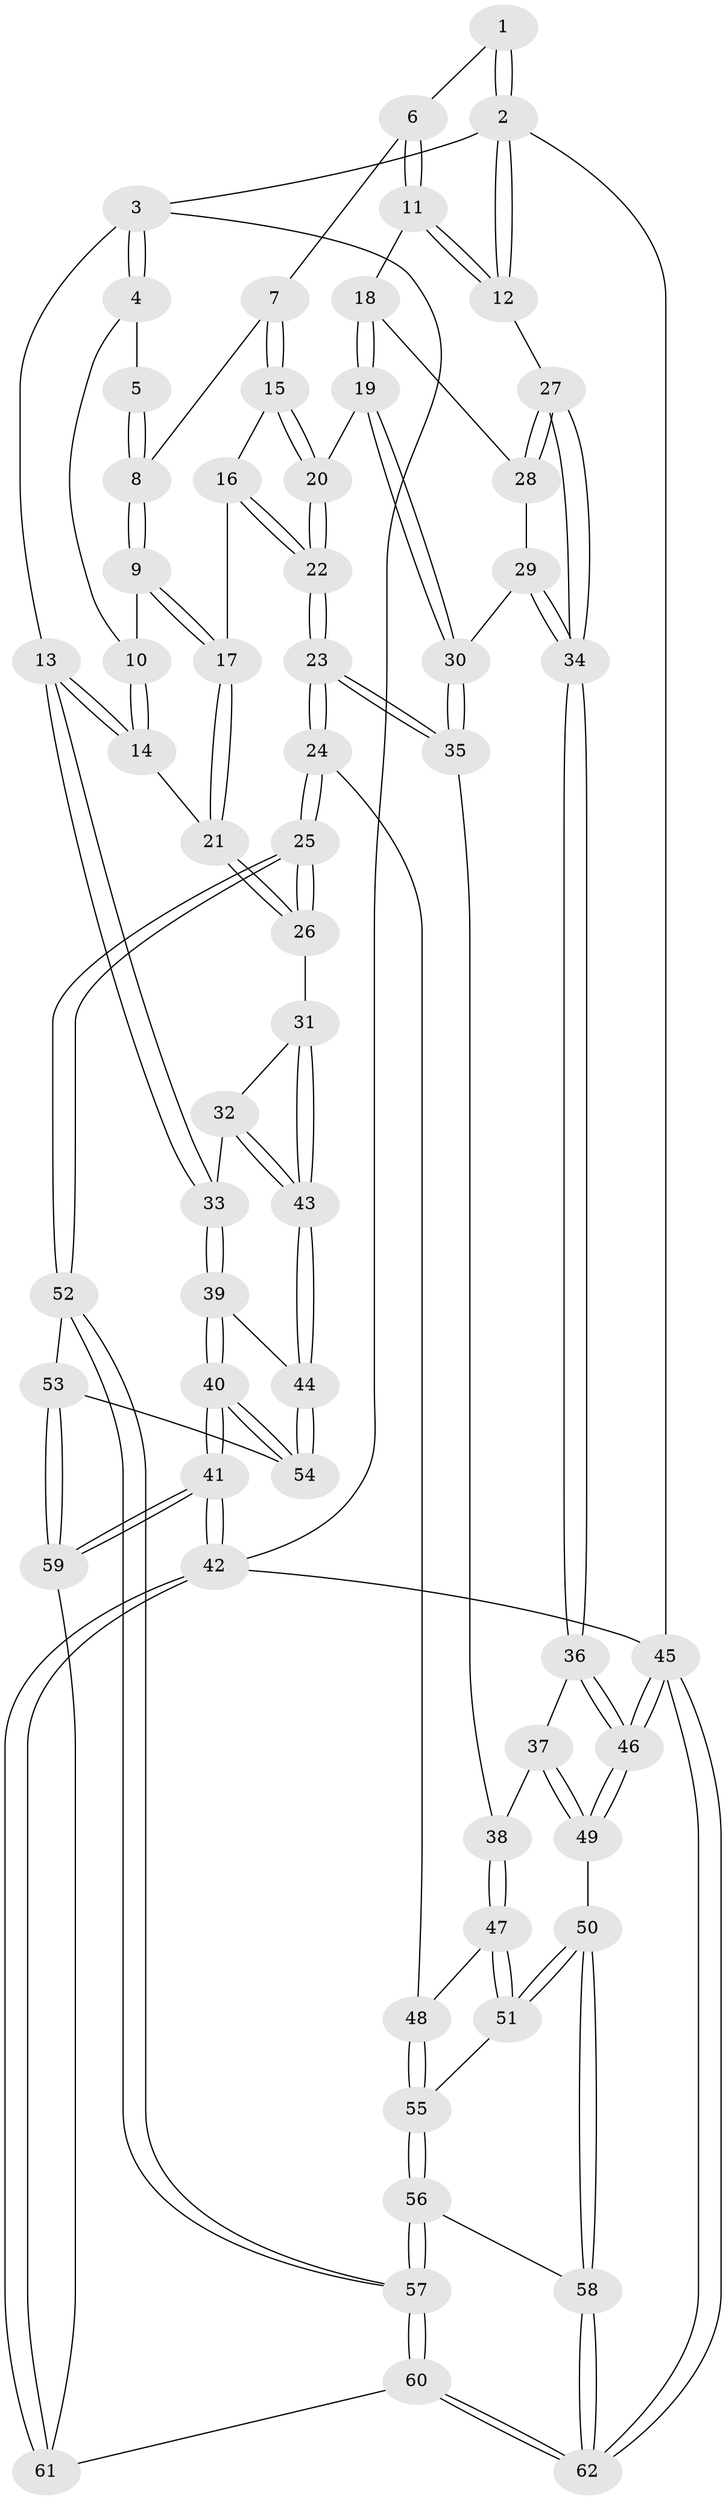 // coarse degree distribution, {4: 0.4166666666666667, 8: 0.027777777777777776, 5: 0.3055555555555556, 3: 0.1388888888888889, 6: 0.1111111111111111}
// Generated by graph-tools (version 1.1) at 2025/42/03/06/25 10:42:36]
// undirected, 62 vertices, 152 edges
graph export_dot {
graph [start="1"]
  node [color=gray90,style=filled];
  1 [pos="+0.6786785725967296+0"];
  2 [pos="+1+0"];
  3 [pos="+0+0"];
  4 [pos="+0.4158303541402375+0"];
  5 [pos="+0.49882199864978954+0"];
  6 [pos="+0.7298790905706012+0.16207363643437026"];
  7 [pos="+0.5897905597545477+0.2635039077794131"];
  8 [pos="+0.5499959787960135+0.23522728318502953"];
  9 [pos="+0.42577661813142115+0.28287821828181997"];
  10 [pos="+0.38411451260142815+0.2252665812065579"];
  11 [pos="+0.8099415640207023+0.2500803999530036"];
  12 [pos="+1+0.22586097072153183"];
  13 [pos="+0+0.1720853317220008"];
  14 [pos="+0.20798245216594283+0.26383675052819155"];
  15 [pos="+0.5924696043464343+0.2728927192361353"];
  16 [pos="+0.5100908845498686+0.36794080762166875"];
  17 [pos="+0.41945171258621+0.33824112318307076"];
  18 [pos="+0.7336420687310228+0.3782429954287068"];
  19 [pos="+0.7091745566529951+0.3974378291947528"];
  20 [pos="+0.678294021640805+0.39014482317881083"];
  21 [pos="+0.3674647486094423+0.4057594523718064"];
  22 [pos="+0.5617133682036719+0.4455157909038318"];
  23 [pos="+0.4522681281113953+0.6214841375097918"];
  24 [pos="+0.44068621572949324+0.6324412836872889"];
  25 [pos="+0.41073198359089447+0.6319929559939782"];
  26 [pos="+0.3497858349423074+0.5618598000119956"];
  27 [pos="+1+0.43132008470882977"];
  28 [pos="+0.8218614872730472+0.40533820014335664"];
  29 [pos="+0.8511063466756557+0.4830099864274272"];
  30 [pos="+0.7337355837468968+0.49858854887863535"];
  31 [pos="+0.25590186935211146+0.5378105468645543"];
  32 [pos="+0.01580359655353317+0.4094004199594909"];
  33 [pos="+0+0.3145583650826693"];
  34 [pos="+1+0.5234872126823283"];
  35 [pos="+0.7319068669496168+0.5224377459570104"];
  36 [pos="+1+0.5255224278899092"];
  37 [pos="+0.8667283838345659+0.6209461489465026"];
  38 [pos="+0.7789034151877648+0.6169455011049091"];
  39 [pos="+0+0.7013768063340381"];
  40 [pos="+0+0.9191664629406742"];
  41 [pos="+0+1"];
  42 [pos="+0+1"];
  43 [pos="+0.10162977701926329+0.7040387464392971"];
  44 [pos="+0.10147303344762712+0.7050599977573809"];
  45 [pos="+1+1"];
  46 [pos="+1+0.8568077360640164"];
  47 [pos="+0.7314957628798592+0.6830010606126391"];
  48 [pos="+0.5288925246186109+0.6987809802773446"];
  49 [pos="+0.8749752444116029+0.8434391806626415"];
  50 [pos="+0.8008617994031976+0.8656050781752388"];
  51 [pos="+0.7761793942158128+0.8156463634534863"];
  52 [pos="+0.3605625426788118+0.7120543349050116"];
  53 [pos="+0.17869213774833517+0.823834524123247"];
  54 [pos="+0.16985872378552166+0.8200742687355986"];
  55 [pos="+0.5497787343409519+0.7492801555695943"];
  56 [pos="+0.5860087625064788+0.8748366500524868"];
  57 [pos="+0.4300722293746532+1"];
  58 [pos="+0.7522485810455392+0.9315597791630352"];
  59 [pos="+0.1935678002862295+0.9119598047088567"];
  60 [pos="+0.384289662941566+1"];
  61 [pos="+0.31683439854993756+1"];
  62 [pos="+0.7671059142470749+1"];
  1 -- 2;
  1 -- 2;
  1 -- 6;
  2 -- 3;
  2 -- 12;
  2 -- 12;
  2 -- 45;
  3 -- 4;
  3 -- 4;
  3 -- 13;
  3 -- 42;
  4 -- 5;
  4 -- 10;
  5 -- 8;
  5 -- 8;
  6 -- 7;
  6 -- 11;
  6 -- 11;
  7 -- 8;
  7 -- 15;
  7 -- 15;
  8 -- 9;
  8 -- 9;
  9 -- 10;
  9 -- 17;
  9 -- 17;
  10 -- 14;
  10 -- 14;
  11 -- 12;
  11 -- 12;
  11 -- 18;
  12 -- 27;
  13 -- 14;
  13 -- 14;
  13 -- 33;
  13 -- 33;
  14 -- 21;
  15 -- 16;
  15 -- 20;
  15 -- 20;
  16 -- 17;
  16 -- 22;
  16 -- 22;
  17 -- 21;
  17 -- 21;
  18 -- 19;
  18 -- 19;
  18 -- 28;
  19 -- 20;
  19 -- 30;
  19 -- 30;
  20 -- 22;
  20 -- 22;
  21 -- 26;
  21 -- 26;
  22 -- 23;
  22 -- 23;
  23 -- 24;
  23 -- 24;
  23 -- 35;
  23 -- 35;
  24 -- 25;
  24 -- 25;
  24 -- 48;
  25 -- 26;
  25 -- 26;
  25 -- 52;
  25 -- 52;
  26 -- 31;
  27 -- 28;
  27 -- 28;
  27 -- 34;
  27 -- 34;
  28 -- 29;
  29 -- 30;
  29 -- 34;
  29 -- 34;
  30 -- 35;
  30 -- 35;
  31 -- 32;
  31 -- 43;
  31 -- 43;
  32 -- 33;
  32 -- 43;
  32 -- 43;
  33 -- 39;
  33 -- 39;
  34 -- 36;
  34 -- 36;
  35 -- 38;
  36 -- 37;
  36 -- 46;
  36 -- 46;
  37 -- 38;
  37 -- 49;
  37 -- 49;
  38 -- 47;
  38 -- 47;
  39 -- 40;
  39 -- 40;
  39 -- 44;
  40 -- 41;
  40 -- 41;
  40 -- 54;
  40 -- 54;
  41 -- 42;
  41 -- 42;
  41 -- 59;
  41 -- 59;
  42 -- 61;
  42 -- 61;
  42 -- 45;
  43 -- 44;
  43 -- 44;
  44 -- 54;
  44 -- 54;
  45 -- 46;
  45 -- 46;
  45 -- 62;
  45 -- 62;
  46 -- 49;
  46 -- 49;
  47 -- 48;
  47 -- 51;
  47 -- 51;
  48 -- 55;
  48 -- 55;
  49 -- 50;
  50 -- 51;
  50 -- 51;
  50 -- 58;
  50 -- 58;
  51 -- 55;
  52 -- 53;
  52 -- 57;
  52 -- 57;
  53 -- 54;
  53 -- 59;
  53 -- 59;
  55 -- 56;
  55 -- 56;
  56 -- 57;
  56 -- 57;
  56 -- 58;
  57 -- 60;
  57 -- 60;
  58 -- 62;
  58 -- 62;
  59 -- 61;
  60 -- 61;
  60 -- 62;
  60 -- 62;
}
